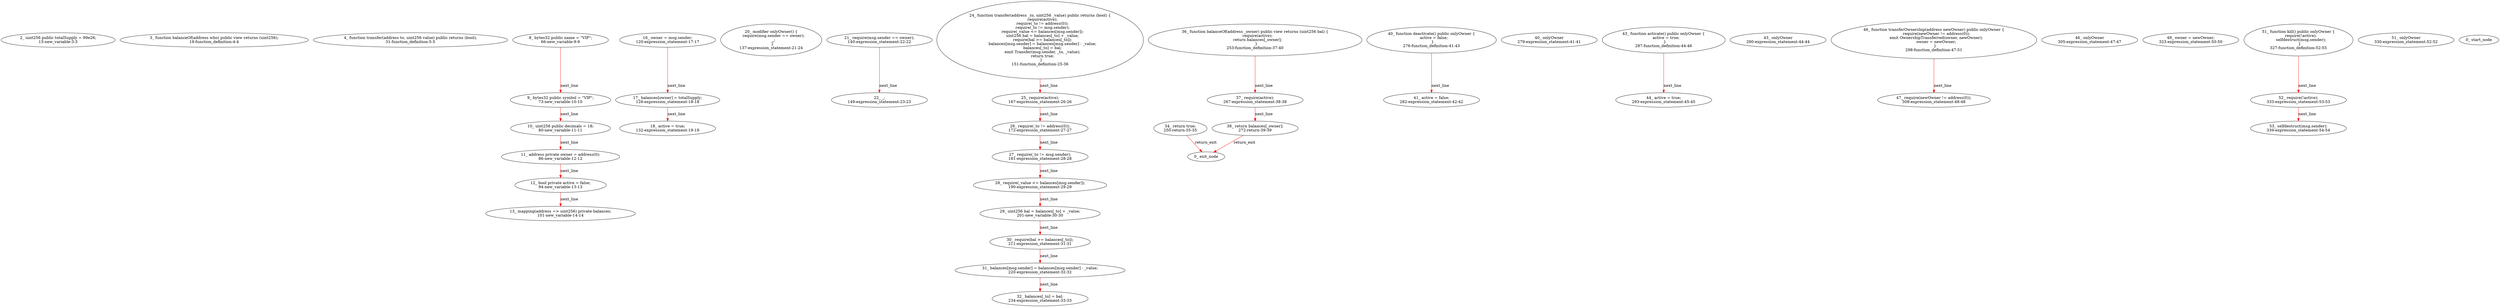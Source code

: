 digraph  {
13 [label="2_ uint256 public totalSupply = 99e26;\n13-new_variable-3-3", method="", type_label=new_variable];
19 [label="3_ function balanceOf(address who) public view returns (uint256);\n19-function_definition-4-4", method="balanceOf(address who)", type_label=function_definition];
31 [label="4_ function transfer(address to, uint256 value) public returns (bool);\n31-function_definition-5-5", method="transfer(address to,uint256 value)", type_label=function_definition];
66 [label="8_ bytes32 public name = \"VIP\";\n66-new_variable-9-9", method="", type_label=new_variable];
73 [label="9_ bytes32 public symbol = \"VIP\";\n73-new_variable-10-10", method="", type_label=new_variable];
80 [label="10_ uint256 public decimals = 18;\n80-new_variable-11-11", method="", type_label=new_variable];
86 [label="11_ address private owner = address(0);\n86-new_variable-12-12", method="", type_label=new_variable];
94 [label="12_ bool private active = false;\n94-new_variable-13-13", method="", type_label=new_variable];
101 [label="13_ mapping(address => uint256) private balances;\n101-new_variable-14-14", method="", type_label=new_variable];
120 [label="16_ owner = msg.sender;\n120-expression_statement-17-17", method="", type_label=expression_statement];
126 [label="17_ balances[owner] = totalSupply;\n126-expression_statement-18-18", method="", type_label=expression_statement];
132 [label="18_ active = true;\n132-expression_statement-19-19", method="", type_label=expression_statement];
137 [label="20_ modifier onlyOwner() {\n    require(msg.sender == owner);\n    _;\n  }\n137-expression_statement-21-24", method="", type_label=expression_statement];
140 [label="21_ require(msg.sender == owner);\n140-expression_statement-22-22", method="", type_label=expression_statement];
149 [label="22_ _;\n149-expression_statement-23-23", method="", type_label=expression_statement];
151 [label="24_ function transfer(address _to, uint256 _value) public returns (bool) {\n    require(active);\n    require(_to != address(0));\n    require(_to != msg.sender);\n    require(_value <= balances[msg.sender]);\n    uint256 bal = balances[_to] + _value;\n    require(bal >= balances[_to]);\n    balances[msg.sender] = balances[msg.sender] - _value;\n    balances[_to] = bal;\n    emit Transfer(msg.sender, _to, _value);\n    return true;\n  }\n151-function_definition-25-36", method="transfer(address _to,uint256 _value)", type_label=function_definition];
167 [label="25_ require(active);\n167-expression_statement-26-26", method="transfer(address _to,uint256 _value)", type_label=expression_statement];
172 [label="26_ require(_to != address(0));\n172-expression_statement-27-27", method="transfer(address _to,uint256 _value)", type_label=expression_statement];
181 [label="27_ require(_to != msg.sender);\n181-expression_statement-28-28", method="transfer(address _to,uint256 _value)", type_label=expression_statement];
190 [label="28_ require(_value <= balances[msg.sender]);\n190-expression_statement-29-29", method="transfer(address _to,uint256 _value)", type_label=expression_statement];
201 [label="29_ uint256 bal = balances[_to] + _value;\n201-new_variable-30-30", method="transfer(address _to,uint256 _value)", type_label=new_variable];
211 [label="30_ require(bal >= balances[_to]);\n211-expression_statement-31-31", method="transfer(address _to,uint256 _value)", type_label=expression_statement];
220 [label="31_ balances[msg.sender] = balances[msg.sender] - _value;\n220-expression_statement-32-32", method="transfer(address _to,uint256 _value)", type_label=expression_statement];
234 [label="32_ balances[_to] = bal;\n234-expression_statement-33-33", method="transfer(address _to,uint256 _value)", type_label=expression_statement];
250 [label="34_ return true;\n250-return-35-35", method="transfer(address _to,uint256 _value)", type_label=return];
253 [label="36_ function balanceOf(address _owner) public view returns (uint256 bal) {\n    require(active);\n    return balances[_owner];\n  }\n253-function_definition-37-40", method="balanceOf(address _owner)", type_label=function_definition];
267 [label="37_ require(active);\n267-expression_statement-38-38", method="balanceOf(address _owner)", type_label=expression_statement];
272 [label="38_ return balances[_owner];\n272-return-39-39", method="balanceOf(address _owner)", type_label=return];
276 [label="40_ function deactivate() public onlyOwner {\n    active = false;\n  }\n276-function_definition-41-43", method="deactivate()", type_label=function_definition];
279 [label="40_ onlyOwner\n279-expression_statement-41-41", method="deactivate()", type_label=expression_statement];
282 [label="41_ active = false;\n282-expression_statement-42-42", method="deactivate()", type_label=expression_statement];
287 [label="43_ function activate() public onlyOwner {\n    active = true;\n  }\n287-function_definition-44-46", method="activate()", type_label=function_definition];
290 [label="43_ onlyOwner\n290-expression_statement-44-44", method="activate()", type_label=expression_statement];
293 [label="44_ active = true;\n293-expression_statement-45-45", method="activate()", type_label=expression_statement];
298 [label="46_ function transferOwnership(address newOwner) public onlyOwner {\n    require(newOwner != address(0));\n    emit OwnershipTransferred(owner, newOwner);\n    owner = newOwner;\n  }\n298-function_definition-47-51", method="transferOwnership(address newOwner)", type_label=function_definition];
305 [label="46_ onlyOwner\n305-expression_statement-47-47", method="transferOwnership(address newOwner)", type_label=expression_statement];
308 [label="47_ require(newOwner != address(0));\n308-expression_statement-48-48", method="transferOwnership(address newOwner)", type_label=expression_statement];
323 [label="49_ owner = newOwner;\n323-expression_statement-50-50", method="transferOwnership(address newOwner)", type_label=expression_statement];
327 [label="51_ function kill() public onlyOwner {\n    require(!active);\n    selfdestruct(msg.sender);\n  }\n327-function_definition-52-55", method="kill()", type_label=function_definition];
330 [label="51_ onlyOwner\n330-expression_statement-52-52", method="kill()", type_label=expression_statement];
333 [label="52_ require(!active);\n333-expression_statement-53-53", method="kill()", type_label=expression_statement];
339 [label="53_ selfdestruct(msg.sender);\n339-expression_statement-54-54", method="kill()", type_label=expression_statement];
1 [label="0_ start_node", method="", type_label=start];
2 [label="0_ exit_node", method="", type_label=exit];
66 -> 73  [color=red, controlflow_type=next_line, edge_type=CFG_edge, key=0, label=next_line];
73 -> 80  [color=red, controlflow_type=next_line, edge_type=CFG_edge, key=0, label=next_line];
80 -> 86  [color=red, controlflow_type=next_line, edge_type=CFG_edge, key=0, label=next_line];
86 -> 94  [color=red, controlflow_type=next_line, edge_type=CFG_edge, key=0, label=next_line];
94 -> 101  [color=red, controlflow_type=next_line, edge_type=CFG_edge, key=0, label=next_line];
120 -> 126  [color=red, controlflow_type=next_line, edge_type=CFG_edge, key=0, label=next_line];
126 -> 132  [color=red, controlflow_type=next_line, edge_type=CFG_edge, key=0, label=next_line];
140 -> 149  [color=red, controlflow_type=next_line, edge_type=CFG_edge, key=0, label=next_line];
151 -> 167  [color=red, controlflow_type=next_line, edge_type=CFG_edge, key=0, label=next_line];
167 -> 172  [color=red, controlflow_type=next_line, edge_type=CFG_edge, key=0, label=next_line];
172 -> 181  [color=red, controlflow_type=next_line, edge_type=CFG_edge, key=0, label=next_line];
181 -> 190  [color=red, controlflow_type=next_line, edge_type=CFG_edge, key=0, label=next_line];
190 -> 201  [color=red, controlflow_type=next_line, edge_type=CFG_edge, key=0, label=next_line];
201 -> 211  [color=red, controlflow_type=next_line, edge_type=CFG_edge, key=0, label=next_line];
211 -> 220  [color=red, controlflow_type=next_line, edge_type=CFG_edge, key=0, label=next_line];
220 -> 234  [color=red, controlflow_type=next_line, edge_type=CFG_edge, key=0, label=next_line];
250 -> 2  [color=red, controlflow_type=return_exit, edge_type=CFG_edge, key=0, label=return_exit];
253 -> 267  [color=red, controlflow_type=next_line, edge_type=CFG_edge, key=0, label=next_line];
267 -> 272  [color=red, controlflow_type=next_line, edge_type=CFG_edge, key=0, label=next_line];
272 -> 2  [color=red, controlflow_type=return_exit, edge_type=CFG_edge, key=0, label=return_exit];
276 -> 282  [color=red, controlflow_type=next_line, edge_type=CFG_edge, key=0, label=next_line];
287 -> 293  [color=red, controlflow_type=next_line, edge_type=CFG_edge, key=0, label=next_line];
298 -> 308  [color=red, controlflow_type=next_line, edge_type=CFG_edge, key=0, label=next_line];
327 -> 333  [color=red, controlflow_type=next_line, edge_type=CFG_edge, key=0, label=next_line];
333 -> 339  [color=red, controlflow_type=next_line, edge_type=CFG_edge, key=0, label=next_line];
}
